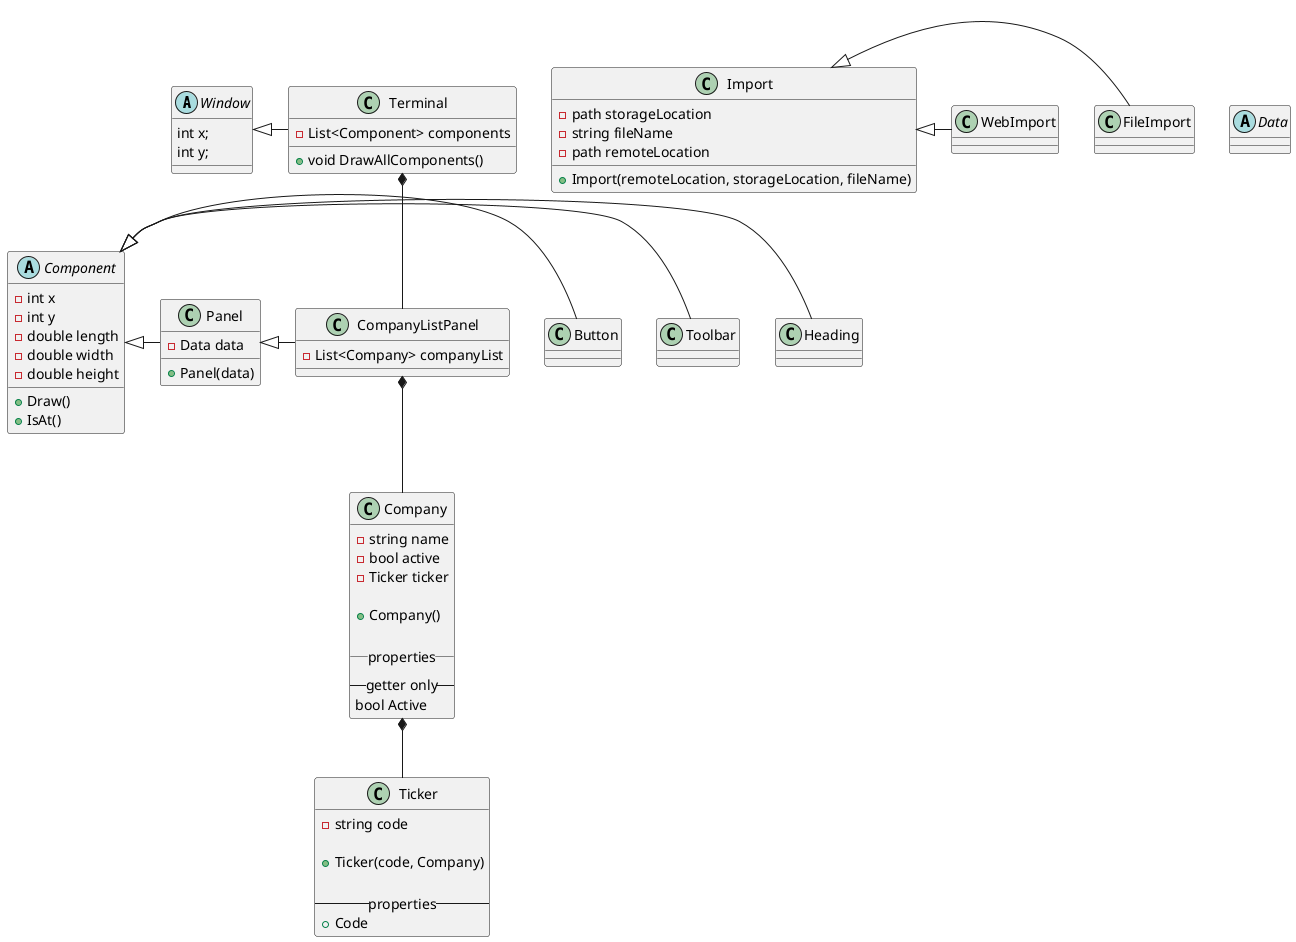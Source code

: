 @startuml
'https://plantuml.com/class-diagram

'Inheritance
Window <|- Terminal
Import <|- FileImport
Import <|- WebImport


Component <|- Heading
Component <|- Toolbar
Component <|- Button
Component <|- Panel

Panel <|- CompanyListPanel

'Composition
Terminal *-- CompanyListPanel

CompanyListPanel *-- Company
Company *-- Ticker

'Aggregation

'Used as a base class for terminal, allows for drawing and sizing
'Implement non abstract then make it abstract
abstract class Window {
int x;
int y;
}

'Implement the Terminal as one class first, then break it out into separate modules
class Terminal {
- List<Component> components

+ void DrawAllComponents()
}

abstract class Component {
- int x
- int y
- double length
- double width
- double height

+ Draw()
'Probably want some sort of polymorphic IsAt to handle all styles of rect
+ IsAt()
}

class Heading {}

class Toolbar {
}

class Button {
}

class Panel {
- Data data

+ Panel(data)
}

class CompanyListPanel {
- List<Company> companyList
}

'Perhaps fuck the import stuff, just use existing input files to start
'Dont bother with having an independent way to call new files, just populate
'from a data directory until everything is working, then add on as a bonus
class Import {
- path storageLocation
- string fileName
- path remoteLocation

+ Import(remoteLocation, storageLocation, fileName)
}

class FileImport {
}

class WebImport {
}

class Company {
- string name
- bool active
- Ticker ticker

+ Company()

__properties__
--getter only--
bool Active
}

class Ticker {
- string code

+ Ticker(code, Company)

--properties--
+ Code
}

abstract class Data {
}

@enduml